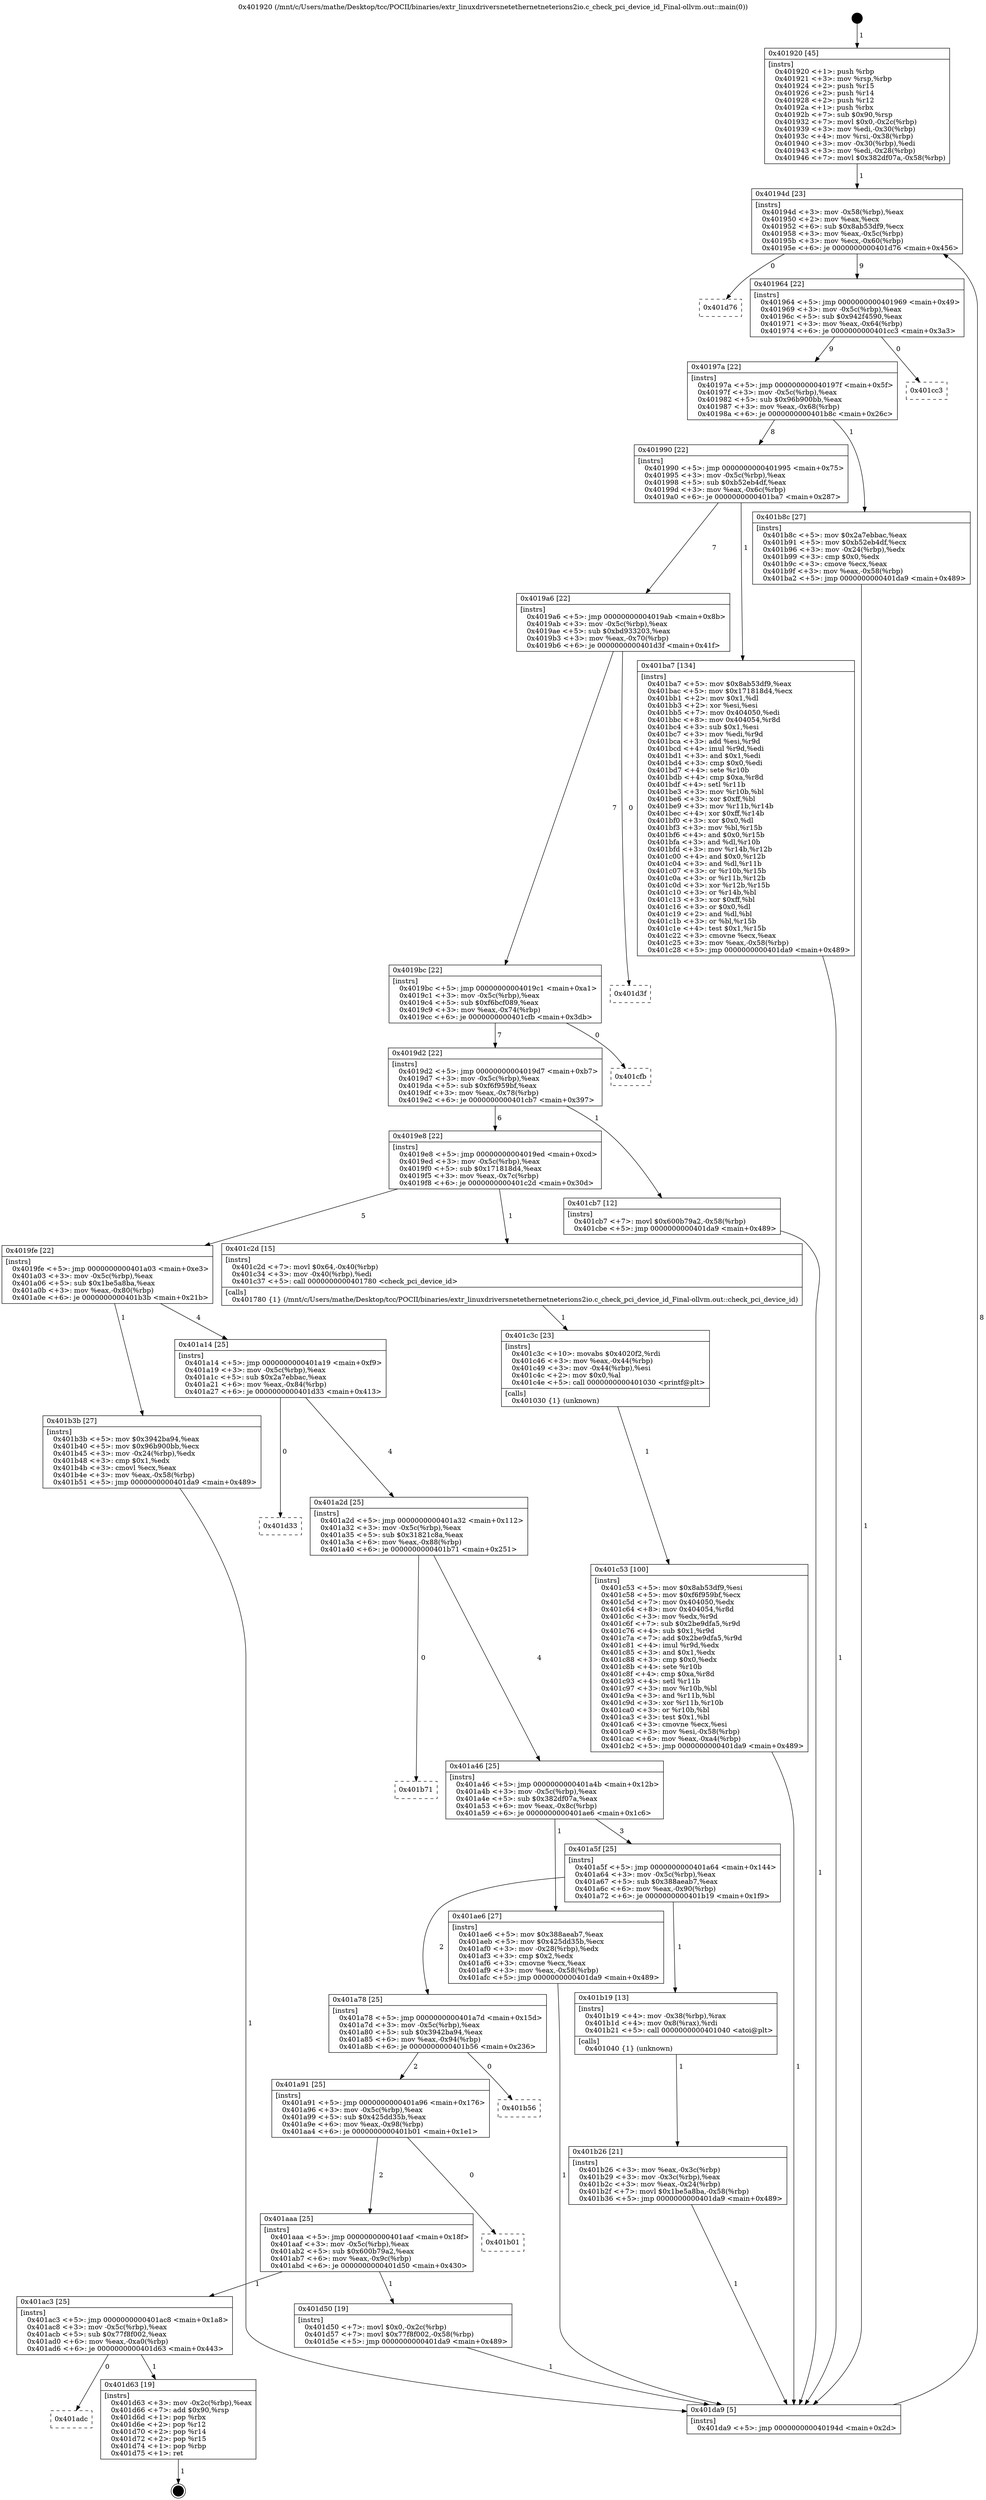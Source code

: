 digraph "0x401920" {
  label = "0x401920 (/mnt/c/Users/mathe/Desktop/tcc/POCII/binaries/extr_linuxdriversnetethernetneterions2io.c_check_pci_device_id_Final-ollvm.out::main(0))"
  labelloc = "t"
  node[shape=record]

  Entry [label="",width=0.3,height=0.3,shape=circle,fillcolor=black,style=filled]
  "0x40194d" [label="{
     0x40194d [23]\l
     | [instrs]\l
     &nbsp;&nbsp;0x40194d \<+3\>: mov -0x58(%rbp),%eax\l
     &nbsp;&nbsp;0x401950 \<+2\>: mov %eax,%ecx\l
     &nbsp;&nbsp;0x401952 \<+6\>: sub $0x8ab53df9,%ecx\l
     &nbsp;&nbsp;0x401958 \<+3\>: mov %eax,-0x5c(%rbp)\l
     &nbsp;&nbsp;0x40195b \<+3\>: mov %ecx,-0x60(%rbp)\l
     &nbsp;&nbsp;0x40195e \<+6\>: je 0000000000401d76 \<main+0x456\>\l
  }"]
  "0x401d76" [label="{
     0x401d76\l
  }", style=dashed]
  "0x401964" [label="{
     0x401964 [22]\l
     | [instrs]\l
     &nbsp;&nbsp;0x401964 \<+5\>: jmp 0000000000401969 \<main+0x49\>\l
     &nbsp;&nbsp;0x401969 \<+3\>: mov -0x5c(%rbp),%eax\l
     &nbsp;&nbsp;0x40196c \<+5\>: sub $0x942f4590,%eax\l
     &nbsp;&nbsp;0x401971 \<+3\>: mov %eax,-0x64(%rbp)\l
     &nbsp;&nbsp;0x401974 \<+6\>: je 0000000000401cc3 \<main+0x3a3\>\l
  }"]
  Exit [label="",width=0.3,height=0.3,shape=circle,fillcolor=black,style=filled,peripheries=2]
  "0x401cc3" [label="{
     0x401cc3\l
  }", style=dashed]
  "0x40197a" [label="{
     0x40197a [22]\l
     | [instrs]\l
     &nbsp;&nbsp;0x40197a \<+5\>: jmp 000000000040197f \<main+0x5f\>\l
     &nbsp;&nbsp;0x40197f \<+3\>: mov -0x5c(%rbp),%eax\l
     &nbsp;&nbsp;0x401982 \<+5\>: sub $0x96b900bb,%eax\l
     &nbsp;&nbsp;0x401987 \<+3\>: mov %eax,-0x68(%rbp)\l
     &nbsp;&nbsp;0x40198a \<+6\>: je 0000000000401b8c \<main+0x26c\>\l
  }"]
  "0x401adc" [label="{
     0x401adc\l
  }", style=dashed]
  "0x401b8c" [label="{
     0x401b8c [27]\l
     | [instrs]\l
     &nbsp;&nbsp;0x401b8c \<+5\>: mov $0x2a7ebbac,%eax\l
     &nbsp;&nbsp;0x401b91 \<+5\>: mov $0xb52eb4df,%ecx\l
     &nbsp;&nbsp;0x401b96 \<+3\>: mov -0x24(%rbp),%edx\l
     &nbsp;&nbsp;0x401b99 \<+3\>: cmp $0x0,%edx\l
     &nbsp;&nbsp;0x401b9c \<+3\>: cmove %ecx,%eax\l
     &nbsp;&nbsp;0x401b9f \<+3\>: mov %eax,-0x58(%rbp)\l
     &nbsp;&nbsp;0x401ba2 \<+5\>: jmp 0000000000401da9 \<main+0x489\>\l
  }"]
  "0x401990" [label="{
     0x401990 [22]\l
     | [instrs]\l
     &nbsp;&nbsp;0x401990 \<+5\>: jmp 0000000000401995 \<main+0x75\>\l
     &nbsp;&nbsp;0x401995 \<+3\>: mov -0x5c(%rbp),%eax\l
     &nbsp;&nbsp;0x401998 \<+5\>: sub $0xb52eb4df,%eax\l
     &nbsp;&nbsp;0x40199d \<+3\>: mov %eax,-0x6c(%rbp)\l
     &nbsp;&nbsp;0x4019a0 \<+6\>: je 0000000000401ba7 \<main+0x287\>\l
  }"]
  "0x401d63" [label="{
     0x401d63 [19]\l
     | [instrs]\l
     &nbsp;&nbsp;0x401d63 \<+3\>: mov -0x2c(%rbp),%eax\l
     &nbsp;&nbsp;0x401d66 \<+7\>: add $0x90,%rsp\l
     &nbsp;&nbsp;0x401d6d \<+1\>: pop %rbx\l
     &nbsp;&nbsp;0x401d6e \<+2\>: pop %r12\l
     &nbsp;&nbsp;0x401d70 \<+2\>: pop %r14\l
     &nbsp;&nbsp;0x401d72 \<+2\>: pop %r15\l
     &nbsp;&nbsp;0x401d74 \<+1\>: pop %rbp\l
     &nbsp;&nbsp;0x401d75 \<+1\>: ret\l
  }"]
  "0x401ba7" [label="{
     0x401ba7 [134]\l
     | [instrs]\l
     &nbsp;&nbsp;0x401ba7 \<+5\>: mov $0x8ab53df9,%eax\l
     &nbsp;&nbsp;0x401bac \<+5\>: mov $0x171818d4,%ecx\l
     &nbsp;&nbsp;0x401bb1 \<+2\>: mov $0x1,%dl\l
     &nbsp;&nbsp;0x401bb3 \<+2\>: xor %esi,%esi\l
     &nbsp;&nbsp;0x401bb5 \<+7\>: mov 0x404050,%edi\l
     &nbsp;&nbsp;0x401bbc \<+8\>: mov 0x404054,%r8d\l
     &nbsp;&nbsp;0x401bc4 \<+3\>: sub $0x1,%esi\l
     &nbsp;&nbsp;0x401bc7 \<+3\>: mov %edi,%r9d\l
     &nbsp;&nbsp;0x401bca \<+3\>: add %esi,%r9d\l
     &nbsp;&nbsp;0x401bcd \<+4\>: imul %r9d,%edi\l
     &nbsp;&nbsp;0x401bd1 \<+3\>: and $0x1,%edi\l
     &nbsp;&nbsp;0x401bd4 \<+3\>: cmp $0x0,%edi\l
     &nbsp;&nbsp;0x401bd7 \<+4\>: sete %r10b\l
     &nbsp;&nbsp;0x401bdb \<+4\>: cmp $0xa,%r8d\l
     &nbsp;&nbsp;0x401bdf \<+4\>: setl %r11b\l
     &nbsp;&nbsp;0x401be3 \<+3\>: mov %r10b,%bl\l
     &nbsp;&nbsp;0x401be6 \<+3\>: xor $0xff,%bl\l
     &nbsp;&nbsp;0x401be9 \<+3\>: mov %r11b,%r14b\l
     &nbsp;&nbsp;0x401bec \<+4\>: xor $0xff,%r14b\l
     &nbsp;&nbsp;0x401bf0 \<+3\>: xor $0x0,%dl\l
     &nbsp;&nbsp;0x401bf3 \<+3\>: mov %bl,%r15b\l
     &nbsp;&nbsp;0x401bf6 \<+4\>: and $0x0,%r15b\l
     &nbsp;&nbsp;0x401bfa \<+3\>: and %dl,%r10b\l
     &nbsp;&nbsp;0x401bfd \<+3\>: mov %r14b,%r12b\l
     &nbsp;&nbsp;0x401c00 \<+4\>: and $0x0,%r12b\l
     &nbsp;&nbsp;0x401c04 \<+3\>: and %dl,%r11b\l
     &nbsp;&nbsp;0x401c07 \<+3\>: or %r10b,%r15b\l
     &nbsp;&nbsp;0x401c0a \<+3\>: or %r11b,%r12b\l
     &nbsp;&nbsp;0x401c0d \<+3\>: xor %r12b,%r15b\l
     &nbsp;&nbsp;0x401c10 \<+3\>: or %r14b,%bl\l
     &nbsp;&nbsp;0x401c13 \<+3\>: xor $0xff,%bl\l
     &nbsp;&nbsp;0x401c16 \<+3\>: or $0x0,%dl\l
     &nbsp;&nbsp;0x401c19 \<+2\>: and %dl,%bl\l
     &nbsp;&nbsp;0x401c1b \<+3\>: or %bl,%r15b\l
     &nbsp;&nbsp;0x401c1e \<+4\>: test $0x1,%r15b\l
     &nbsp;&nbsp;0x401c22 \<+3\>: cmovne %ecx,%eax\l
     &nbsp;&nbsp;0x401c25 \<+3\>: mov %eax,-0x58(%rbp)\l
     &nbsp;&nbsp;0x401c28 \<+5\>: jmp 0000000000401da9 \<main+0x489\>\l
  }"]
  "0x4019a6" [label="{
     0x4019a6 [22]\l
     | [instrs]\l
     &nbsp;&nbsp;0x4019a6 \<+5\>: jmp 00000000004019ab \<main+0x8b\>\l
     &nbsp;&nbsp;0x4019ab \<+3\>: mov -0x5c(%rbp),%eax\l
     &nbsp;&nbsp;0x4019ae \<+5\>: sub $0xbd933203,%eax\l
     &nbsp;&nbsp;0x4019b3 \<+3\>: mov %eax,-0x70(%rbp)\l
     &nbsp;&nbsp;0x4019b6 \<+6\>: je 0000000000401d3f \<main+0x41f\>\l
  }"]
  "0x401ac3" [label="{
     0x401ac3 [25]\l
     | [instrs]\l
     &nbsp;&nbsp;0x401ac3 \<+5\>: jmp 0000000000401ac8 \<main+0x1a8\>\l
     &nbsp;&nbsp;0x401ac8 \<+3\>: mov -0x5c(%rbp),%eax\l
     &nbsp;&nbsp;0x401acb \<+5\>: sub $0x77f8f002,%eax\l
     &nbsp;&nbsp;0x401ad0 \<+6\>: mov %eax,-0xa0(%rbp)\l
     &nbsp;&nbsp;0x401ad6 \<+6\>: je 0000000000401d63 \<main+0x443\>\l
  }"]
  "0x401d3f" [label="{
     0x401d3f\l
  }", style=dashed]
  "0x4019bc" [label="{
     0x4019bc [22]\l
     | [instrs]\l
     &nbsp;&nbsp;0x4019bc \<+5\>: jmp 00000000004019c1 \<main+0xa1\>\l
     &nbsp;&nbsp;0x4019c1 \<+3\>: mov -0x5c(%rbp),%eax\l
     &nbsp;&nbsp;0x4019c4 \<+5\>: sub $0xf6bcf089,%eax\l
     &nbsp;&nbsp;0x4019c9 \<+3\>: mov %eax,-0x74(%rbp)\l
     &nbsp;&nbsp;0x4019cc \<+6\>: je 0000000000401cfb \<main+0x3db\>\l
  }"]
  "0x401d50" [label="{
     0x401d50 [19]\l
     | [instrs]\l
     &nbsp;&nbsp;0x401d50 \<+7\>: movl $0x0,-0x2c(%rbp)\l
     &nbsp;&nbsp;0x401d57 \<+7\>: movl $0x77f8f002,-0x58(%rbp)\l
     &nbsp;&nbsp;0x401d5e \<+5\>: jmp 0000000000401da9 \<main+0x489\>\l
  }"]
  "0x401cfb" [label="{
     0x401cfb\l
  }", style=dashed]
  "0x4019d2" [label="{
     0x4019d2 [22]\l
     | [instrs]\l
     &nbsp;&nbsp;0x4019d2 \<+5\>: jmp 00000000004019d7 \<main+0xb7\>\l
     &nbsp;&nbsp;0x4019d7 \<+3\>: mov -0x5c(%rbp),%eax\l
     &nbsp;&nbsp;0x4019da \<+5\>: sub $0xf6f959bf,%eax\l
     &nbsp;&nbsp;0x4019df \<+3\>: mov %eax,-0x78(%rbp)\l
     &nbsp;&nbsp;0x4019e2 \<+6\>: je 0000000000401cb7 \<main+0x397\>\l
  }"]
  "0x401aaa" [label="{
     0x401aaa [25]\l
     | [instrs]\l
     &nbsp;&nbsp;0x401aaa \<+5\>: jmp 0000000000401aaf \<main+0x18f\>\l
     &nbsp;&nbsp;0x401aaf \<+3\>: mov -0x5c(%rbp),%eax\l
     &nbsp;&nbsp;0x401ab2 \<+5\>: sub $0x600b79a2,%eax\l
     &nbsp;&nbsp;0x401ab7 \<+6\>: mov %eax,-0x9c(%rbp)\l
     &nbsp;&nbsp;0x401abd \<+6\>: je 0000000000401d50 \<main+0x430\>\l
  }"]
  "0x401cb7" [label="{
     0x401cb7 [12]\l
     | [instrs]\l
     &nbsp;&nbsp;0x401cb7 \<+7\>: movl $0x600b79a2,-0x58(%rbp)\l
     &nbsp;&nbsp;0x401cbe \<+5\>: jmp 0000000000401da9 \<main+0x489\>\l
  }"]
  "0x4019e8" [label="{
     0x4019e8 [22]\l
     | [instrs]\l
     &nbsp;&nbsp;0x4019e8 \<+5\>: jmp 00000000004019ed \<main+0xcd\>\l
     &nbsp;&nbsp;0x4019ed \<+3\>: mov -0x5c(%rbp),%eax\l
     &nbsp;&nbsp;0x4019f0 \<+5\>: sub $0x171818d4,%eax\l
     &nbsp;&nbsp;0x4019f5 \<+3\>: mov %eax,-0x7c(%rbp)\l
     &nbsp;&nbsp;0x4019f8 \<+6\>: je 0000000000401c2d \<main+0x30d\>\l
  }"]
  "0x401b01" [label="{
     0x401b01\l
  }", style=dashed]
  "0x401c2d" [label="{
     0x401c2d [15]\l
     | [instrs]\l
     &nbsp;&nbsp;0x401c2d \<+7\>: movl $0x64,-0x40(%rbp)\l
     &nbsp;&nbsp;0x401c34 \<+3\>: mov -0x40(%rbp),%edi\l
     &nbsp;&nbsp;0x401c37 \<+5\>: call 0000000000401780 \<check_pci_device_id\>\l
     | [calls]\l
     &nbsp;&nbsp;0x401780 \{1\} (/mnt/c/Users/mathe/Desktop/tcc/POCII/binaries/extr_linuxdriversnetethernetneterions2io.c_check_pci_device_id_Final-ollvm.out::check_pci_device_id)\l
  }"]
  "0x4019fe" [label="{
     0x4019fe [22]\l
     | [instrs]\l
     &nbsp;&nbsp;0x4019fe \<+5\>: jmp 0000000000401a03 \<main+0xe3\>\l
     &nbsp;&nbsp;0x401a03 \<+3\>: mov -0x5c(%rbp),%eax\l
     &nbsp;&nbsp;0x401a06 \<+5\>: sub $0x1be5a8ba,%eax\l
     &nbsp;&nbsp;0x401a0b \<+3\>: mov %eax,-0x80(%rbp)\l
     &nbsp;&nbsp;0x401a0e \<+6\>: je 0000000000401b3b \<main+0x21b\>\l
  }"]
  "0x401a91" [label="{
     0x401a91 [25]\l
     | [instrs]\l
     &nbsp;&nbsp;0x401a91 \<+5\>: jmp 0000000000401a96 \<main+0x176\>\l
     &nbsp;&nbsp;0x401a96 \<+3\>: mov -0x5c(%rbp),%eax\l
     &nbsp;&nbsp;0x401a99 \<+5\>: sub $0x425dd35b,%eax\l
     &nbsp;&nbsp;0x401a9e \<+6\>: mov %eax,-0x98(%rbp)\l
     &nbsp;&nbsp;0x401aa4 \<+6\>: je 0000000000401b01 \<main+0x1e1\>\l
  }"]
  "0x401b3b" [label="{
     0x401b3b [27]\l
     | [instrs]\l
     &nbsp;&nbsp;0x401b3b \<+5\>: mov $0x3942ba94,%eax\l
     &nbsp;&nbsp;0x401b40 \<+5\>: mov $0x96b900bb,%ecx\l
     &nbsp;&nbsp;0x401b45 \<+3\>: mov -0x24(%rbp),%edx\l
     &nbsp;&nbsp;0x401b48 \<+3\>: cmp $0x1,%edx\l
     &nbsp;&nbsp;0x401b4b \<+3\>: cmovl %ecx,%eax\l
     &nbsp;&nbsp;0x401b4e \<+3\>: mov %eax,-0x58(%rbp)\l
     &nbsp;&nbsp;0x401b51 \<+5\>: jmp 0000000000401da9 \<main+0x489\>\l
  }"]
  "0x401a14" [label="{
     0x401a14 [25]\l
     | [instrs]\l
     &nbsp;&nbsp;0x401a14 \<+5\>: jmp 0000000000401a19 \<main+0xf9\>\l
     &nbsp;&nbsp;0x401a19 \<+3\>: mov -0x5c(%rbp),%eax\l
     &nbsp;&nbsp;0x401a1c \<+5\>: sub $0x2a7ebbac,%eax\l
     &nbsp;&nbsp;0x401a21 \<+6\>: mov %eax,-0x84(%rbp)\l
     &nbsp;&nbsp;0x401a27 \<+6\>: je 0000000000401d33 \<main+0x413\>\l
  }"]
  "0x401b56" [label="{
     0x401b56\l
  }", style=dashed]
  "0x401d33" [label="{
     0x401d33\l
  }", style=dashed]
  "0x401a2d" [label="{
     0x401a2d [25]\l
     | [instrs]\l
     &nbsp;&nbsp;0x401a2d \<+5\>: jmp 0000000000401a32 \<main+0x112\>\l
     &nbsp;&nbsp;0x401a32 \<+3\>: mov -0x5c(%rbp),%eax\l
     &nbsp;&nbsp;0x401a35 \<+5\>: sub $0x31821c8a,%eax\l
     &nbsp;&nbsp;0x401a3a \<+6\>: mov %eax,-0x88(%rbp)\l
     &nbsp;&nbsp;0x401a40 \<+6\>: je 0000000000401b71 \<main+0x251\>\l
  }"]
  "0x401c53" [label="{
     0x401c53 [100]\l
     | [instrs]\l
     &nbsp;&nbsp;0x401c53 \<+5\>: mov $0x8ab53df9,%esi\l
     &nbsp;&nbsp;0x401c58 \<+5\>: mov $0xf6f959bf,%ecx\l
     &nbsp;&nbsp;0x401c5d \<+7\>: mov 0x404050,%edx\l
     &nbsp;&nbsp;0x401c64 \<+8\>: mov 0x404054,%r8d\l
     &nbsp;&nbsp;0x401c6c \<+3\>: mov %edx,%r9d\l
     &nbsp;&nbsp;0x401c6f \<+7\>: sub $0x2be9dfa5,%r9d\l
     &nbsp;&nbsp;0x401c76 \<+4\>: sub $0x1,%r9d\l
     &nbsp;&nbsp;0x401c7a \<+7\>: add $0x2be9dfa5,%r9d\l
     &nbsp;&nbsp;0x401c81 \<+4\>: imul %r9d,%edx\l
     &nbsp;&nbsp;0x401c85 \<+3\>: and $0x1,%edx\l
     &nbsp;&nbsp;0x401c88 \<+3\>: cmp $0x0,%edx\l
     &nbsp;&nbsp;0x401c8b \<+4\>: sete %r10b\l
     &nbsp;&nbsp;0x401c8f \<+4\>: cmp $0xa,%r8d\l
     &nbsp;&nbsp;0x401c93 \<+4\>: setl %r11b\l
     &nbsp;&nbsp;0x401c97 \<+3\>: mov %r10b,%bl\l
     &nbsp;&nbsp;0x401c9a \<+3\>: and %r11b,%bl\l
     &nbsp;&nbsp;0x401c9d \<+3\>: xor %r11b,%r10b\l
     &nbsp;&nbsp;0x401ca0 \<+3\>: or %r10b,%bl\l
     &nbsp;&nbsp;0x401ca3 \<+3\>: test $0x1,%bl\l
     &nbsp;&nbsp;0x401ca6 \<+3\>: cmovne %ecx,%esi\l
     &nbsp;&nbsp;0x401ca9 \<+3\>: mov %esi,-0x58(%rbp)\l
     &nbsp;&nbsp;0x401cac \<+6\>: mov %eax,-0xa4(%rbp)\l
     &nbsp;&nbsp;0x401cb2 \<+5\>: jmp 0000000000401da9 \<main+0x489\>\l
  }"]
  "0x401b71" [label="{
     0x401b71\l
  }", style=dashed]
  "0x401a46" [label="{
     0x401a46 [25]\l
     | [instrs]\l
     &nbsp;&nbsp;0x401a46 \<+5\>: jmp 0000000000401a4b \<main+0x12b\>\l
     &nbsp;&nbsp;0x401a4b \<+3\>: mov -0x5c(%rbp),%eax\l
     &nbsp;&nbsp;0x401a4e \<+5\>: sub $0x382df07a,%eax\l
     &nbsp;&nbsp;0x401a53 \<+6\>: mov %eax,-0x8c(%rbp)\l
     &nbsp;&nbsp;0x401a59 \<+6\>: je 0000000000401ae6 \<main+0x1c6\>\l
  }"]
  "0x401c3c" [label="{
     0x401c3c [23]\l
     | [instrs]\l
     &nbsp;&nbsp;0x401c3c \<+10\>: movabs $0x4020f2,%rdi\l
     &nbsp;&nbsp;0x401c46 \<+3\>: mov %eax,-0x44(%rbp)\l
     &nbsp;&nbsp;0x401c49 \<+3\>: mov -0x44(%rbp),%esi\l
     &nbsp;&nbsp;0x401c4c \<+2\>: mov $0x0,%al\l
     &nbsp;&nbsp;0x401c4e \<+5\>: call 0000000000401030 \<printf@plt\>\l
     | [calls]\l
     &nbsp;&nbsp;0x401030 \{1\} (unknown)\l
  }"]
  "0x401ae6" [label="{
     0x401ae6 [27]\l
     | [instrs]\l
     &nbsp;&nbsp;0x401ae6 \<+5\>: mov $0x388aeab7,%eax\l
     &nbsp;&nbsp;0x401aeb \<+5\>: mov $0x425dd35b,%ecx\l
     &nbsp;&nbsp;0x401af0 \<+3\>: mov -0x28(%rbp),%edx\l
     &nbsp;&nbsp;0x401af3 \<+3\>: cmp $0x2,%edx\l
     &nbsp;&nbsp;0x401af6 \<+3\>: cmovne %ecx,%eax\l
     &nbsp;&nbsp;0x401af9 \<+3\>: mov %eax,-0x58(%rbp)\l
     &nbsp;&nbsp;0x401afc \<+5\>: jmp 0000000000401da9 \<main+0x489\>\l
  }"]
  "0x401a5f" [label="{
     0x401a5f [25]\l
     | [instrs]\l
     &nbsp;&nbsp;0x401a5f \<+5\>: jmp 0000000000401a64 \<main+0x144\>\l
     &nbsp;&nbsp;0x401a64 \<+3\>: mov -0x5c(%rbp),%eax\l
     &nbsp;&nbsp;0x401a67 \<+5\>: sub $0x388aeab7,%eax\l
     &nbsp;&nbsp;0x401a6c \<+6\>: mov %eax,-0x90(%rbp)\l
     &nbsp;&nbsp;0x401a72 \<+6\>: je 0000000000401b19 \<main+0x1f9\>\l
  }"]
  "0x401da9" [label="{
     0x401da9 [5]\l
     | [instrs]\l
     &nbsp;&nbsp;0x401da9 \<+5\>: jmp 000000000040194d \<main+0x2d\>\l
  }"]
  "0x401920" [label="{
     0x401920 [45]\l
     | [instrs]\l
     &nbsp;&nbsp;0x401920 \<+1\>: push %rbp\l
     &nbsp;&nbsp;0x401921 \<+3\>: mov %rsp,%rbp\l
     &nbsp;&nbsp;0x401924 \<+2\>: push %r15\l
     &nbsp;&nbsp;0x401926 \<+2\>: push %r14\l
     &nbsp;&nbsp;0x401928 \<+2\>: push %r12\l
     &nbsp;&nbsp;0x40192a \<+1\>: push %rbx\l
     &nbsp;&nbsp;0x40192b \<+7\>: sub $0x90,%rsp\l
     &nbsp;&nbsp;0x401932 \<+7\>: movl $0x0,-0x2c(%rbp)\l
     &nbsp;&nbsp;0x401939 \<+3\>: mov %edi,-0x30(%rbp)\l
     &nbsp;&nbsp;0x40193c \<+4\>: mov %rsi,-0x38(%rbp)\l
     &nbsp;&nbsp;0x401940 \<+3\>: mov -0x30(%rbp),%edi\l
     &nbsp;&nbsp;0x401943 \<+3\>: mov %edi,-0x28(%rbp)\l
     &nbsp;&nbsp;0x401946 \<+7\>: movl $0x382df07a,-0x58(%rbp)\l
  }"]
  "0x401b26" [label="{
     0x401b26 [21]\l
     | [instrs]\l
     &nbsp;&nbsp;0x401b26 \<+3\>: mov %eax,-0x3c(%rbp)\l
     &nbsp;&nbsp;0x401b29 \<+3\>: mov -0x3c(%rbp),%eax\l
     &nbsp;&nbsp;0x401b2c \<+3\>: mov %eax,-0x24(%rbp)\l
     &nbsp;&nbsp;0x401b2f \<+7\>: movl $0x1be5a8ba,-0x58(%rbp)\l
     &nbsp;&nbsp;0x401b36 \<+5\>: jmp 0000000000401da9 \<main+0x489\>\l
  }"]
  "0x401b19" [label="{
     0x401b19 [13]\l
     | [instrs]\l
     &nbsp;&nbsp;0x401b19 \<+4\>: mov -0x38(%rbp),%rax\l
     &nbsp;&nbsp;0x401b1d \<+4\>: mov 0x8(%rax),%rdi\l
     &nbsp;&nbsp;0x401b21 \<+5\>: call 0000000000401040 \<atoi@plt\>\l
     | [calls]\l
     &nbsp;&nbsp;0x401040 \{1\} (unknown)\l
  }"]
  "0x401a78" [label="{
     0x401a78 [25]\l
     | [instrs]\l
     &nbsp;&nbsp;0x401a78 \<+5\>: jmp 0000000000401a7d \<main+0x15d\>\l
     &nbsp;&nbsp;0x401a7d \<+3\>: mov -0x5c(%rbp),%eax\l
     &nbsp;&nbsp;0x401a80 \<+5\>: sub $0x3942ba94,%eax\l
     &nbsp;&nbsp;0x401a85 \<+6\>: mov %eax,-0x94(%rbp)\l
     &nbsp;&nbsp;0x401a8b \<+6\>: je 0000000000401b56 \<main+0x236\>\l
  }"]
  Entry -> "0x401920" [label=" 1"]
  "0x40194d" -> "0x401d76" [label=" 0"]
  "0x40194d" -> "0x401964" [label=" 9"]
  "0x401d63" -> Exit [label=" 1"]
  "0x401964" -> "0x401cc3" [label=" 0"]
  "0x401964" -> "0x40197a" [label=" 9"]
  "0x401ac3" -> "0x401adc" [label=" 0"]
  "0x40197a" -> "0x401b8c" [label=" 1"]
  "0x40197a" -> "0x401990" [label=" 8"]
  "0x401ac3" -> "0x401d63" [label=" 1"]
  "0x401990" -> "0x401ba7" [label=" 1"]
  "0x401990" -> "0x4019a6" [label=" 7"]
  "0x401d50" -> "0x401da9" [label=" 1"]
  "0x4019a6" -> "0x401d3f" [label=" 0"]
  "0x4019a6" -> "0x4019bc" [label=" 7"]
  "0x401aaa" -> "0x401ac3" [label=" 1"]
  "0x4019bc" -> "0x401cfb" [label=" 0"]
  "0x4019bc" -> "0x4019d2" [label=" 7"]
  "0x401aaa" -> "0x401d50" [label=" 1"]
  "0x4019d2" -> "0x401cb7" [label=" 1"]
  "0x4019d2" -> "0x4019e8" [label=" 6"]
  "0x401a91" -> "0x401aaa" [label=" 2"]
  "0x4019e8" -> "0x401c2d" [label=" 1"]
  "0x4019e8" -> "0x4019fe" [label=" 5"]
  "0x401a91" -> "0x401b01" [label=" 0"]
  "0x4019fe" -> "0x401b3b" [label=" 1"]
  "0x4019fe" -> "0x401a14" [label=" 4"]
  "0x401a78" -> "0x401a91" [label=" 2"]
  "0x401a14" -> "0x401d33" [label=" 0"]
  "0x401a14" -> "0x401a2d" [label=" 4"]
  "0x401a78" -> "0x401b56" [label=" 0"]
  "0x401a2d" -> "0x401b71" [label=" 0"]
  "0x401a2d" -> "0x401a46" [label=" 4"]
  "0x401cb7" -> "0x401da9" [label=" 1"]
  "0x401a46" -> "0x401ae6" [label=" 1"]
  "0x401a46" -> "0x401a5f" [label=" 3"]
  "0x401ae6" -> "0x401da9" [label=" 1"]
  "0x401920" -> "0x40194d" [label=" 1"]
  "0x401da9" -> "0x40194d" [label=" 8"]
  "0x401c53" -> "0x401da9" [label=" 1"]
  "0x401a5f" -> "0x401b19" [label=" 1"]
  "0x401a5f" -> "0x401a78" [label=" 2"]
  "0x401b19" -> "0x401b26" [label=" 1"]
  "0x401b26" -> "0x401da9" [label=" 1"]
  "0x401b3b" -> "0x401da9" [label=" 1"]
  "0x401b8c" -> "0x401da9" [label=" 1"]
  "0x401ba7" -> "0x401da9" [label=" 1"]
  "0x401c2d" -> "0x401c3c" [label=" 1"]
  "0x401c3c" -> "0x401c53" [label=" 1"]
}
